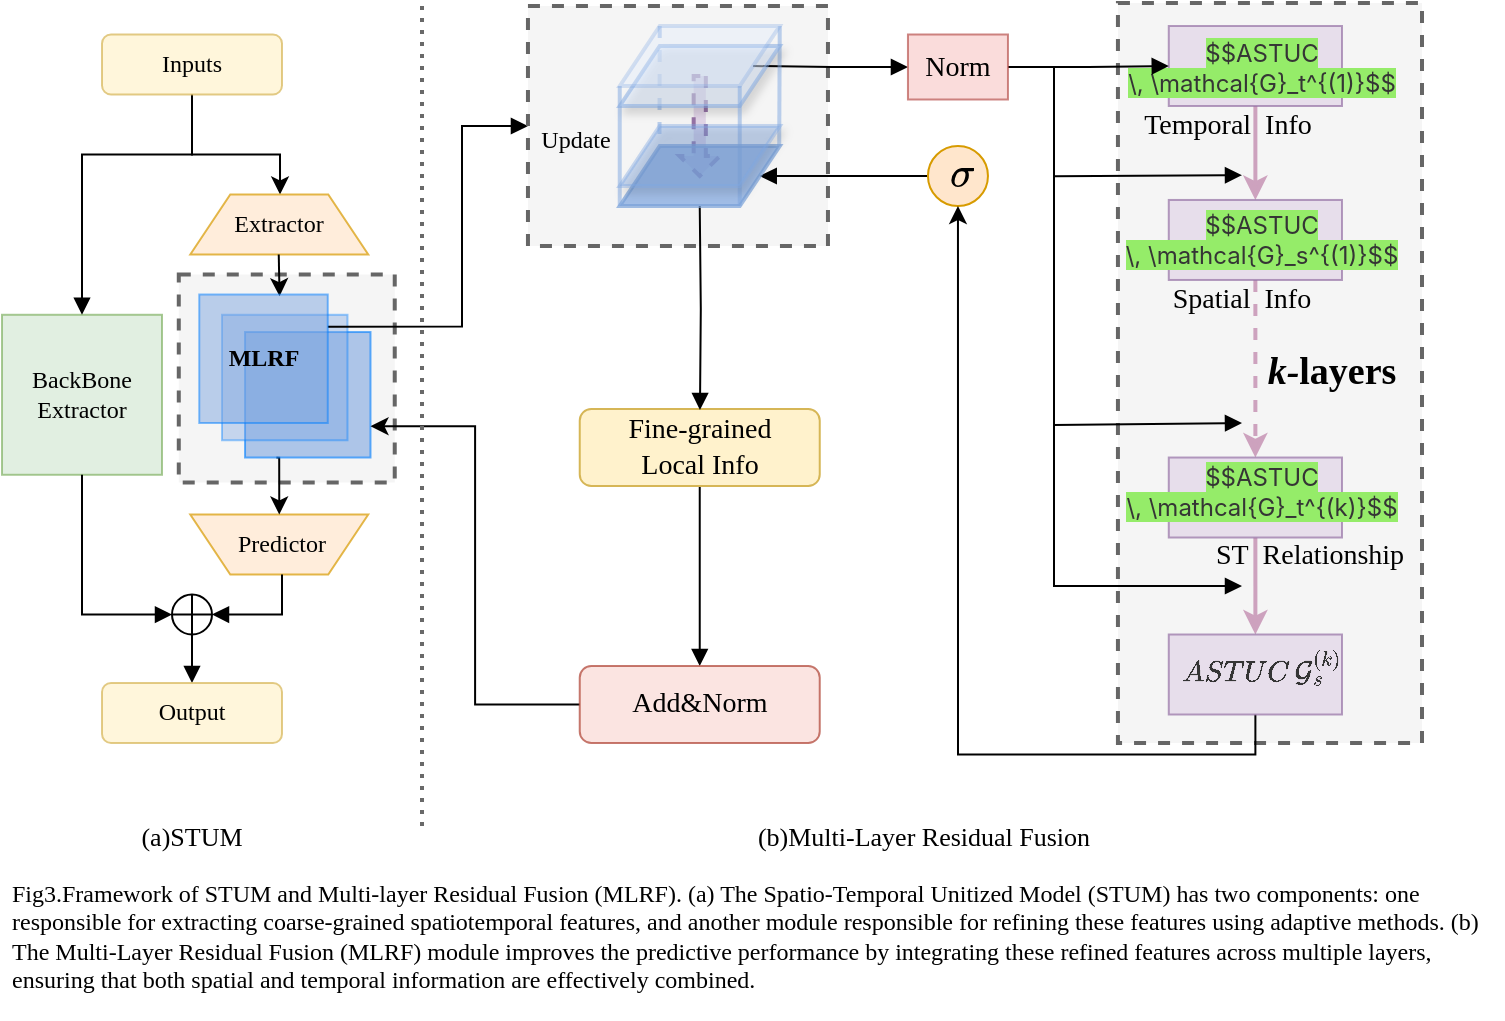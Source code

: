 <mxfile version="24.7.17">
  <diagram name="第 1 页" id="5oC_u--elwQRbg6stWUG">
    <mxGraphModel dx="733" dy="502" grid="1" gridSize="10" guides="1" tooltips="1" connect="1" arrows="1" fold="1" page="1" pageScale="1" pageWidth="827" pageHeight="1169" math="1" shadow="0">
      <root>
        <mxCell id="0" />
        <mxCell id="1" parent="0" />
        <mxCell id="oQPVEWLI9KSgpzc_tTf6-1" value="&lt;div&gt;&lt;font face=&quot;Times New Roman&quot;&gt;BackBone&lt;/font&gt;&lt;/div&gt;&lt;div&gt;&lt;font face=&quot;Times New Roman&quot;&gt;Extractor&lt;/font&gt;&lt;/div&gt;" style="whiteSpace=wrap;html=1;aspect=fixed;fillColor=#d5e8d4;strokeColor=#82b366;opacity=70;" vertex="1" parent="1">
          <mxGeometry x="50" y="194.39" width="80" height="80" as="geometry" />
        </mxCell>
        <mxCell id="oQPVEWLI9KSgpzc_tTf6-2" style="edgeStyle=orthogonalEdgeStyle;rounded=0;orthogonalLoop=1;jettySize=auto;html=1;exitX=0.5;exitY=1;exitDx=0;exitDy=0;entryX=0.5;entryY=0;entryDx=0;entryDy=0;endArrow=block;endFill=1;" edge="1" parent="1" target="oQPVEWLI9KSgpzc_tTf6-6">
          <mxGeometry relative="1" as="geometry">
            <mxPoint x="145.0" y="354.25" as="sourcePoint" />
          </mxGeometry>
        </mxCell>
        <mxCell id="oQPVEWLI9KSgpzc_tTf6-3" style="edgeStyle=orthogonalEdgeStyle;rounded=0;orthogonalLoop=1;jettySize=auto;html=1;exitX=0.5;exitY=1;exitDx=0;exitDy=0;endArrow=block;endFill=1;" edge="1" parent="1" source="oQPVEWLI9KSgpzc_tTf6-5" target="oQPVEWLI9KSgpzc_tTf6-1">
          <mxGeometry relative="1" as="geometry">
            <Array as="points">
              <mxPoint x="145" y="114.25" />
              <mxPoint x="90" y="114.25" />
            </Array>
          </mxGeometry>
        </mxCell>
        <mxCell id="oQPVEWLI9KSgpzc_tTf6-4" style="edgeStyle=orthogonalEdgeStyle;rounded=0;orthogonalLoop=1;jettySize=auto;html=1;" edge="1" parent="1" source="oQPVEWLI9KSgpzc_tTf6-5">
          <mxGeometry relative="1" as="geometry">
            <Array as="points">
              <mxPoint x="145" y="114.25" />
              <mxPoint x="189" y="114.25" />
            </Array>
            <mxPoint x="189.019" y="134.25" as="targetPoint" />
          </mxGeometry>
        </mxCell>
        <mxCell id="oQPVEWLI9KSgpzc_tTf6-5" value="&lt;font face=&quot;Times New Roman&quot;&gt;Inputs&lt;/font&gt;" style="rounded=1;whiteSpace=wrap;html=1;fillColor=#fff2cc;strokeColor=#d6b656;opacity=70;" vertex="1" parent="1">
          <mxGeometry x="100" y="54.25" width="90" height="30" as="geometry" />
        </mxCell>
        <mxCell id="oQPVEWLI9KSgpzc_tTf6-6" value="&lt;font face=&quot;Times New Roman&quot;&gt;Output&lt;/font&gt;" style="rounded=1;whiteSpace=wrap;html=1;fillColor=#fff2cc;strokeColor=#d6b656;opacity=70;" vertex="1" parent="1">
          <mxGeometry x="100" y="378.49" width="90" height="30" as="geometry" />
        </mxCell>
        <mxCell id="oQPVEWLI9KSgpzc_tTf6-7" value="&lt;font face=&quot;Times New Roman&quot;&gt;Extractor&lt;/font&gt;" style="shape=trapezoid;perimeter=trapezoidPerimeter;whiteSpace=wrap;html=1;fixedSize=1;fillColor=#FFE6CC;strokeColor=#D79B00;opacity=70;" vertex="1" parent="1">
          <mxGeometry x="144.13" y="134.25" width="89" height="30" as="geometry" />
        </mxCell>
        <mxCell id="oQPVEWLI9KSgpzc_tTf6-8" value="" style="verticalLabelPosition=bottom;verticalAlign=top;html=1;shape=mxgraph.flowchart.summing_function;" vertex="1" parent="1">
          <mxGeometry x="135" y="334.25" width="20" height="20" as="geometry" />
        </mxCell>
        <mxCell id="oQPVEWLI9KSgpzc_tTf6-9" style="edgeStyle=orthogonalEdgeStyle;rounded=0;orthogonalLoop=1;jettySize=auto;html=1;exitX=0.5;exitY=1;exitDx=0;exitDy=0;entryX=0;entryY=0.5;entryDx=0;entryDy=0;entryPerimeter=0;endArrow=block;endFill=1;" edge="1" parent="1" source="oQPVEWLI9KSgpzc_tTf6-1" target="oQPVEWLI9KSgpzc_tTf6-8">
          <mxGeometry relative="1" as="geometry" />
        </mxCell>
        <mxCell id="oQPVEWLI9KSgpzc_tTf6-10" value="" style="shape=trapezoid;perimeter=trapezoidPerimeter;whiteSpace=wrap;html=1;fixedSize=1;fillColor=#FFE6CC;strokeColor=#D79B00;rotation=-180;opacity=70;" vertex="1" parent="1">
          <mxGeometry x="144.13" y="294.25" width="89" height="30" as="geometry" />
        </mxCell>
        <mxCell id="oQPVEWLI9KSgpzc_tTf6-11" value="Predictor" style="text;strokeColor=none;align=center;fillColor=none;html=1;verticalAlign=middle;whiteSpace=wrap;rounded=0;fontFamily=Times New Roman;" vertex="1" parent="1">
          <mxGeometry x="160" y="294.25" width="60" height="30" as="geometry" />
        </mxCell>
        <mxCell id="oQPVEWLI9KSgpzc_tTf6-12" style="edgeStyle=orthogonalEdgeStyle;rounded=0;orthogonalLoop=1;jettySize=auto;html=1;exitX=0.5;exitY=1;exitDx=0;exitDy=0;entryX=1;entryY=0.5;entryDx=0;entryDy=0;entryPerimeter=0;endArrow=block;endFill=1;" edge="1" parent="1" source="oQPVEWLI9KSgpzc_tTf6-11" target="oQPVEWLI9KSgpzc_tTf6-8">
          <mxGeometry relative="1" as="geometry" />
        </mxCell>
        <mxCell id="oQPVEWLI9KSgpzc_tTf6-13" value="" style="rounded=0;whiteSpace=wrap;html=1;dashed=1;fillColor=#f5f5f5;fontColor=#333333;strokeColor=#666666;strokeWidth=2;" vertex="1" parent="1">
          <mxGeometry x="138.39" y="174.25" width="107.98" height="104.01" as="geometry" />
        </mxCell>
        <mxCell id="oQPVEWLI9KSgpzc_tTf6-14" style="edgeStyle=orthogonalEdgeStyle;rounded=0;orthogonalLoop=1;jettySize=auto;html=1;exitX=0.25;exitY=1;exitDx=0;exitDy=0;entryX=0.5;entryY=0;entryDx=0;entryDy=0;" edge="1" parent="1">
          <mxGeometry relative="1" as="geometry">
            <mxPoint x="188.63" y="294.25" as="targetPoint" />
            <mxPoint x="187.195" y="265.76" as="sourcePoint" />
          </mxGeometry>
        </mxCell>
        <mxCell id="oQPVEWLI9KSgpzc_tTf6-15" style="edgeStyle=orthogonalEdgeStyle;rounded=0;orthogonalLoop=1;jettySize=auto;html=1;exitX=0.5;exitY=1;exitDx=0;exitDy=0;entryX=0.625;entryY=0.013;entryDx=0;entryDy=0;entryPerimeter=0;" edge="1" parent="1">
          <mxGeometry relative="1" as="geometry">
            <mxPoint x="188.37" y="164.25" as="sourcePoint" />
            <mxPoint x="188.786" y="185.085" as="targetPoint" />
          </mxGeometry>
        </mxCell>
        <mxCell id="oQPVEWLI9KSgpzc_tTf6-16" value="" style="whiteSpace=wrap;html=1;aspect=fixed;fillColor=#7EA6E0;strokeColor=#007FFF;opacity=60;" vertex="1" parent="1">
          <mxGeometry x="171.51" y="203.02" width="62.74" height="62.74" as="geometry" />
        </mxCell>
        <mxCell id="oQPVEWLI9KSgpzc_tTf6-17" value="" style="whiteSpace=wrap;html=1;aspect=fixed;fillColor=#7EA6E0;strokeColor=#007FFF;opacity=40;" vertex="1" parent="1">
          <mxGeometry x="160" y="194.39" width="62.74" height="62.74" as="geometry" />
        </mxCell>
        <mxCell id="oQPVEWLI9KSgpzc_tTf6-18" style="edgeStyle=orthogonalEdgeStyle;rounded=0;orthogonalLoop=1;jettySize=auto;html=1;exitX=1;exitY=0.25;exitDx=0;exitDy=0;entryX=0;entryY=0.5;entryDx=0;entryDy=0;fillColor=#ffff88;strokeColor=#000000;strokeWidth=1;endArrow=block;endFill=1;" edge="1" parent="1" source="oQPVEWLI9KSgpzc_tTf6-19" target="oQPVEWLI9KSgpzc_tTf6-24">
          <mxGeometry relative="1" as="geometry">
            <Array as="points">
              <mxPoint x="280" y="200" />
              <mxPoint x="280" y="100" />
            </Array>
          </mxGeometry>
        </mxCell>
        <mxCell id="oQPVEWLI9KSgpzc_tTf6-19" value="&lt;font face=&quot;Times New Roman&quot;&gt;&lt;b&gt;MLRF&lt;/b&gt;&lt;/font&gt;" style="whiteSpace=wrap;html=1;aspect=fixed;fillColor=#7EA6E0;strokeColor=#007FFF;opacity=50;" vertex="1" parent="1">
          <mxGeometry x="148.63" y="184.25" width="64.25" height="64.25" as="geometry" />
        </mxCell>
        <mxCell id="oQPVEWLI9KSgpzc_tTf6-20" style="edgeStyle=orthogonalEdgeStyle;rounded=0;orthogonalLoop=1;jettySize=auto;html=1;exitX=0.5;exitY=1;exitDx=0;exitDy=0;endArrow=block;endFill=1;" edge="1" parent="1" source="oQPVEWLI9KSgpzc_tTf6-21" target="oQPVEWLI9KSgpzc_tTf6-23">
          <mxGeometry relative="1" as="geometry" />
        </mxCell>
        <mxCell id="oQPVEWLI9KSgpzc_tTf6-21" value="&lt;font face=&quot;Times New Roman&quot; style=&quot;font-size: 14px;&quot;&gt;Fine-grained&lt;/font&gt;&lt;div style=&quot;font-size: 14px;&quot;&gt;&lt;font face=&quot;Times New Roman&quot; style=&quot;font-size: 14px;&quot;&gt;Local Info&lt;/font&gt;&lt;/div&gt;" style="rounded=1;whiteSpace=wrap;html=1;fillColor=#fff2cc;strokeColor=#d6b656;" vertex="1" parent="1">
          <mxGeometry x="338.87" y="241.51" width="120" height="38.49" as="geometry" />
        </mxCell>
        <mxCell id="oQPVEWLI9KSgpzc_tTf6-22" style="edgeStyle=orthogonalEdgeStyle;rounded=0;orthogonalLoop=1;jettySize=auto;html=1;entryX=1;entryY=0.75;entryDx=0;entryDy=0;" edge="1" parent="1" source="oQPVEWLI9KSgpzc_tTf6-23" target="oQPVEWLI9KSgpzc_tTf6-16">
          <mxGeometry relative="1" as="geometry" />
        </mxCell>
        <mxCell id="oQPVEWLI9KSgpzc_tTf6-23" value="&lt;font face=&quot;Times New Roman&quot;&gt;&lt;span style=&quot;font-size: 14px;&quot;&gt;Add&amp;amp;Norm&lt;/span&gt;&lt;/font&gt;" style="rounded=1;whiteSpace=wrap;html=1;fillColor=#fad9d5;strokeColor=#ae4132;opacity=70;" vertex="1" parent="1">
          <mxGeometry x="338.87" y="370" width="120" height="38.49" as="geometry" />
        </mxCell>
        <mxCell id="oQPVEWLI9KSgpzc_tTf6-24" value="" style="rounded=0;whiteSpace=wrap;html=1;dashed=1;fillColor=#F5F5F5;fontColor=#333333;strokeColor=#666666;strokeWidth=2;" vertex="1" parent="1">
          <mxGeometry x="312.98" y="40" width="150" height="120" as="geometry" />
        </mxCell>
        <mxCell id="oQPVEWLI9KSgpzc_tTf6-25" style="edgeStyle=orthogonalEdgeStyle;rounded=0;orthogonalLoop=1;jettySize=auto;html=1;entryX=0.5;entryY=0;entryDx=0;entryDy=0;endArrow=block;endFill=1;" edge="1" parent="1">
          <mxGeometry relative="1" as="geometry">
            <mxPoint x="398.87" y="140" as="sourcePoint" />
            <mxPoint x="398.98" y="242" as="targetPoint" />
          </mxGeometry>
        </mxCell>
        <mxCell id="oQPVEWLI9KSgpzc_tTf6-26" style="edgeStyle=orthogonalEdgeStyle;rounded=0;orthogonalLoop=1;jettySize=auto;html=1;exitX=1;exitY=0.75;exitDx=0;exitDy=0;entryX=0;entryY=0.5;entryDx=0;entryDy=0;strokeColor=#000000;endArrow=block;endFill=1;" edge="1" parent="1">
          <mxGeometry relative="1" as="geometry">
            <mxPoint x="425.537" y="70" as="sourcePoint" />
            <mxPoint x="502.98" y="70.5" as="targetPoint" />
          </mxGeometry>
        </mxCell>
        <mxCell id="oQPVEWLI9KSgpzc_tTf6-27" style="edgeStyle=orthogonalEdgeStyle;rounded=0;orthogonalLoop=1;jettySize=auto;html=1;exitX=0;exitY=0.5;exitDx=0;exitDy=0;endArrow=block;endFill=1;" edge="1" parent="1">
          <mxGeometry relative="1" as="geometry">
            <mxPoint x="428.87" y="125" as="targetPoint" />
            <mxPoint x="512.98" y="125" as="sourcePoint" />
          </mxGeometry>
        </mxCell>
        <mxCell id="oQPVEWLI9KSgpzc_tTf6-28" value="" style="shape=singleArrow;direction=south;whiteSpace=wrap;html=1;fillColor=#E1D5E7;strokeColor=#9673A6;dashed=1;strokeWidth=2;gradientColor=none;" vertex="1" parent="1">
          <mxGeometry x="388.74" y="75" width="20.27" height="50" as="geometry" />
        </mxCell>
        <mxCell id="oQPVEWLI9KSgpzc_tTf6-29" value="" style="shape=parallelogram;perimeter=parallelogramPerimeter;whiteSpace=wrap;html=1;fixedSize=1;fillColor=#7EA6E0;shadow=0;strokeColor=#7AA1D9;opacity=70;strokeWidth=2;" vertex="1" parent="1">
          <mxGeometry x="358.87" y="110" width="80" height="30" as="geometry" />
        </mxCell>
        <mxCell id="oQPVEWLI9KSgpzc_tTf6-30" style="rounded=0;orthogonalLoop=1;jettySize=auto;html=1;exitX=0;exitY=1;exitDx=0;exitDy=0;entryX=0;entryY=1;entryDx=0;entryDy=0;endArrow=none;endFill=0;strokeColor=#7EA6E0;strokeWidth=2;opacity=50;" edge="1" parent="1" source="oQPVEWLI9KSgpzc_tTf6-34">
          <mxGeometry relative="1" as="geometry">
            <mxPoint x="358.87" y="70" as="sourcePoint" />
            <mxPoint x="358.87" y="140" as="targetPoint" />
          </mxGeometry>
        </mxCell>
        <mxCell id="oQPVEWLI9KSgpzc_tTf6-31" style="rounded=0;orthogonalLoop=1;jettySize=auto;html=1;exitX=0.25;exitY=0;exitDx=0;exitDy=0;entryX=0;entryY=1;entryDx=0;entryDy=0;endArrow=none;endFill=0;strokeColor=#7EA6E0;dashed=1;strokeWidth=2;opacity=50;" edge="1" parent="1" source="oQPVEWLI9KSgpzc_tTf6-34">
          <mxGeometry relative="1" as="geometry">
            <mxPoint x="378.73" y="40" as="sourcePoint" />
            <mxPoint x="378.73" y="110" as="targetPoint" />
          </mxGeometry>
        </mxCell>
        <mxCell id="oQPVEWLI9KSgpzc_tTf6-32" style="rounded=0;orthogonalLoop=1;jettySize=auto;html=1;exitX=1;exitY=0;exitDx=0;exitDy=0;entryX=0;entryY=1;entryDx=0;entryDy=0;endArrow=none;endFill=0;strokeColor=#7EA6E0;strokeWidth=2;opacity=50;" edge="1" parent="1" source="oQPVEWLI9KSgpzc_tTf6-34">
          <mxGeometry relative="1" as="geometry">
            <mxPoint x="438.61" y="40" as="sourcePoint" />
            <mxPoint x="438.61" y="110" as="targetPoint" />
          </mxGeometry>
        </mxCell>
        <mxCell id="oQPVEWLI9KSgpzc_tTf6-33" value="" style="shape=parallelogram;perimeter=parallelogramPerimeter;whiteSpace=wrap;html=1;fixedSize=1;shadow=1;gradientColor=none;fillColor=#DAE8FC;opacity=50;strokeColor=#7EA6E0;strokeWidth=2;" vertex="1" parent="1">
          <mxGeometry x="358.87" y="60" width="80" height="30" as="geometry" />
        </mxCell>
        <mxCell id="oQPVEWLI9KSgpzc_tTf6-34" value="" style="shape=parallelogram;perimeter=parallelogramPerimeter;whiteSpace=wrap;html=1;fixedSize=1;shadow=0;gradientColor=none;fillColor=#DAE8FC;opacity=30;strokeColor=#7EA6E0;strokeWidth=2;" vertex="1" parent="1">
          <mxGeometry x="358.87" y="50" width="80" height="30" as="geometry" />
        </mxCell>
        <mxCell id="oQPVEWLI9KSgpzc_tTf6-35" style="rounded=0;orthogonalLoop=1;jettySize=auto;html=1;entryX=0.75;entryY=1;entryDx=0;entryDy=0;endArrow=none;endFill=0;strokeColor=#7EA6E0;strokeWidth=2;opacity=50;" edge="1" parent="1">
          <mxGeometry relative="1" as="geometry">
            <mxPoint x="418.87" y="80" as="sourcePoint" />
            <mxPoint x="418.87" y="140" as="targetPoint" />
          </mxGeometry>
        </mxCell>
        <mxCell id="oQPVEWLI9KSgpzc_tTf6-36" value="" style="shape=parallelogram;perimeter=parallelogramPerimeter;whiteSpace=wrap;html=1;fixedSize=1;shadow=1;gradientColor=none;fillColor=#7EA6E0;opacity=40;strokeColor=#7EA6E0;strokeWidth=2;" vertex="1" parent="1">
          <mxGeometry x="358.87" y="100" width="80" height="30" as="geometry" />
        </mxCell>
        <mxCell id="oQPVEWLI9KSgpzc_tTf6-37" value="&lt;font face=&quot;Times New Roman&quot;&gt;Update&lt;/font&gt;" style="text;strokeColor=none;align=center;fillColor=none;html=1;verticalAlign=middle;whiteSpace=wrap;rounded=0;" vertex="1" parent="1">
          <mxGeometry x="320.48" y="84.25" width="34.11" height="45" as="geometry" />
        </mxCell>
        <mxCell id="oQPVEWLI9KSgpzc_tTf6-38" value="" style="endArrow=none;dashed=1;html=1;rounded=0;strokeWidth=2;strokeColor=#696969;dashPattern=1 2;" edge="1" parent="1">
          <mxGeometry width="50" height="50" relative="1" as="geometry">
            <mxPoint x="260" y="450" as="sourcePoint" />
            <mxPoint x="260" y="40" as="targetPoint" />
          </mxGeometry>
        </mxCell>
        <mxCell id="oQPVEWLI9KSgpzc_tTf6-39" value="&lt;font style=&quot;font-size: 13px;&quot; face=&quot;Times New Roman&quot;&gt;(a)STUM&lt;/font&gt;" style="text;strokeColor=none;align=center;fillColor=none;html=1;verticalAlign=middle;whiteSpace=wrap;rounded=0;" vertex="1" parent="1">
          <mxGeometry x="115" y="440" width="60" height="30" as="geometry" />
        </mxCell>
        <mxCell id="oQPVEWLI9KSgpzc_tTf6-40" value="&lt;font style=&quot;font-size: 13px;&quot; face=&quot;Times New Roman&quot;&gt;(b)Multi-Layer Residual Fusion&lt;/font&gt;" style="text;strokeColor=none;align=center;fillColor=none;html=1;verticalAlign=middle;whiteSpace=wrap;rounded=0;" vertex="1" parent="1">
          <mxGeometry x="414" y="440" width="193.97" height="30" as="geometry" />
        </mxCell>
        <mxCell id="oQPVEWLI9KSgpzc_tTf6-41" value="&lt;p&gt;&lt;font face=&quot;Times New Roman&quot;&gt;Fig3.Framework of STUM and Multi-layer Residual Fusion (MLRF).&amp;nbsp;&lt;span style=&quot;background-color: initial;&quot;&gt;(a) The Spatio-Temporal Unitized Model (STUM) has two components: one responsible for extracting coarse-grained spatiotemporal features, and another module responsible for refining these features using adaptive methods.&amp;nbsp;&lt;/span&gt;&lt;span style=&quot;background-color: initial;&quot;&gt;(b) The Multi-Layer Residual Fusion (MLRF) module improves the predictive performance by integrating these refined features across multiple layers, ensuring that both spatial and temporal information are effectively combined.&lt;/span&gt;&lt;/font&gt;&lt;/p&gt;" style="text;strokeColor=none;align=left;fillColor=none;html=1;verticalAlign=middle;whiteSpace=wrap;rounded=0;" vertex="1" parent="1">
          <mxGeometry x="53.37" y="490" width="746.63" height="30" as="geometry" />
        </mxCell>
        <mxCell id="oQPVEWLI9KSgpzc_tTf6-42" value="" style="rounded=0;whiteSpace=wrap;html=1;dashed=1;fillColor=#F5F5F5;strokeColor=#666666;strokeWidth=2;" vertex="1" parent="1">
          <mxGeometry x="607.97" y="38.49" width="152.03" height="370" as="geometry" />
        </mxCell>
        <mxCell id="oQPVEWLI9KSgpzc_tTf6-43" style="edgeStyle=orthogonalEdgeStyle;rounded=0;orthogonalLoop=1;jettySize=auto;html=1;exitX=0.5;exitY=1;exitDx=0;exitDy=0;entryX=0.5;entryY=0;entryDx=0;entryDy=0;strokeColor=#CDA2BE;strokeWidth=2;" edge="1" parent="1" source="oQPVEWLI9KSgpzc_tTf6-44" target="oQPVEWLI9KSgpzc_tTf6-47">
          <mxGeometry relative="1" as="geometry" />
        </mxCell>
        <mxCell id="oQPVEWLI9KSgpzc_tTf6-44" value="" style="rounded=0;whiteSpace=wrap;html=1;fillColor=#e1d5e7;strokeColor=#9673a6;opacity=70;" vertex="1" parent="1">
          <mxGeometry x="633.39" y="50" width="86.61" height="40" as="geometry" />
        </mxCell>
        <mxCell id="oQPVEWLI9KSgpzc_tTf6-45" value="&lt;font style=&quot;font-size: 12px;&quot;&gt;&lt;br style=&quot;&quot;&gt;&lt;span style=&quot;color: rgb(53, 53, 53); font-family: mp-quote, -apple-system-font, BlinkMacSystemFont, &amp;quot;Helvetica Neue&amp;quot;, &amp;quot;PingFang SC&amp;quot;, &amp;quot;Hiragino Sans GB&amp;quot;, &amp;quot;Microsoft YaHei UI&amp;quot;, &amp;quot;Microsoft YaHei&amp;quot;, Arial, sans-serif; text-align: left; background-color: rgb(149, 236, 105);&quot;&gt;$$ASTUC \,&amp;nbsp;&lt;/span&gt;&lt;span style=&quot;color: rgb(53, 53, 53); font-family: mp-quote, -apple-system-font, BlinkMacSystemFont, &amp;quot;Helvetica Neue&amp;quot;, &amp;quot;PingFang SC&amp;quot;, &amp;quot;Hiragino Sans GB&amp;quot;, &amp;quot;Microsoft YaHei UI&amp;quot;, &amp;quot;Microsoft YaHei&amp;quot;, Arial, sans-serif; text-align: left; background-color: rgb(149, 236, 105);&quot;&gt;\mathcal{G}&lt;/span&gt;&lt;span style=&quot;color: rgb(53, 53, 53); font-family: mp-quote, -apple-system-font, BlinkMacSystemFont, &amp;quot;Helvetica Neue&amp;quot;, &amp;quot;PingFang SC&amp;quot;, &amp;quot;Hiragino Sans GB&amp;quot;, &amp;quot;Microsoft YaHei UI&amp;quot;, &amp;quot;Microsoft YaHei&amp;quot;, Arial, sans-serif; text-align: left; background-color: rgb(149, 236, 105);&quot;&gt;_t^{(1)}$$&lt;/span&gt;&lt;/font&gt;" style="text;strokeColor=none;align=center;fillColor=none;html=1;verticalAlign=middle;whiteSpace=wrap;rounded=0;fontSize=11;" vertex="1" parent="1">
          <mxGeometry x="650" y="54.25" width="60" height="20" as="geometry" />
        </mxCell>
        <mxCell id="oQPVEWLI9KSgpzc_tTf6-46" style="edgeStyle=orthogonalEdgeStyle;rounded=0;orthogonalLoop=1;jettySize=auto;html=1;dashed=1;fillColor=#e1d5e7;strokeColor=#CDA2BE;strokeWidth=2;" edge="1" parent="1" source="oQPVEWLI9KSgpzc_tTf6-47" target="oQPVEWLI9KSgpzc_tTf6-51">
          <mxGeometry relative="1" as="geometry" />
        </mxCell>
        <mxCell id="oQPVEWLI9KSgpzc_tTf6-47" value="" style="rounded=0;whiteSpace=wrap;html=1;fillColor=#E1D5E7;strokeColor=#9673a6;opacity=70;" vertex="1" parent="1">
          <mxGeometry x="633.39" y="136.98" width="86.61" height="40" as="geometry" />
        </mxCell>
        <mxCell id="oQPVEWLI9KSgpzc_tTf6-48" value="&lt;font style=&quot;font-size: 12px;&quot;&gt;&lt;br style=&quot;&quot;&gt;&lt;span style=&quot;color: rgb(53, 53, 53); font-family: mp-quote, -apple-system-font, BlinkMacSystemFont, &amp;quot;Helvetica Neue&amp;quot;, &amp;quot;PingFang SC&amp;quot;, &amp;quot;Hiragino Sans GB&amp;quot;, &amp;quot;Microsoft YaHei UI&amp;quot;, &amp;quot;Microsoft YaHei&amp;quot;, Arial, sans-serif; text-align: left; background-color: rgb(149, 236, 105);&quot;&gt;$$ASTUC \,&amp;nbsp;&lt;/span&gt;&lt;span style=&quot;color: rgb(53, 53, 53); font-family: mp-quote, -apple-system-font, BlinkMacSystemFont, &amp;quot;Helvetica Neue&amp;quot;, &amp;quot;PingFang SC&amp;quot;, &amp;quot;Hiragino Sans GB&amp;quot;, &amp;quot;Microsoft YaHei UI&amp;quot;, &amp;quot;Microsoft YaHei&amp;quot;, Arial, sans-serif; text-align: left; background-color: rgb(149, 236, 105);&quot;&gt;\mathcal{G}&lt;/span&gt;&lt;span style=&quot;color: rgb(53, 53, 53); font-family: mp-quote, -apple-system-font, BlinkMacSystemFont, &amp;quot;Helvetica Neue&amp;quot;, &amp;quot;PingFang SC&amp;quot;, &amp;quot;Hiragino Sans GB&amp;quot;, &amp;quot;Microsoft YaHei UI&amp;quot;, &amp;quot;Microsoft YaHei&amp;quot;, Arial, sans-serif; text-align: left; background-color: rgb(149, 236, 105);&quot;&gt;_s^{(1)}$$&lt;/span&gt;&lt;/font&gt;" style="text;strokeColor=none;align=center;fillColor=none;html=1;verticalAlign=middle;whiteSpace=wrap;rounded=0;fontSize=11;" vertex="1" parent="1">
          <mxGeometry x="650" y="140" width="60" height="20" as="geometry" />
        </mxCell>
        <mxCell id="oQPVEWLI9KSgpzc_tTf6-50" style="edgeStyle=orthogonalEdgeStyle;rounded=0;orthogonalLoop=1;jettySize=auto;html=1;exitX=0.5;exitY=1;exitDx=0;exitDy=0;entryX=0.5;entryY=0;entryDx=0;entryDy=0;strokeColor=#CDA2BE;strokeWidth=2;" edge="1" parent="1" source="oQPVEWLI9KSgpzc_tTf6-51">
          <mxGeometry relative="1" as="geometry">
            <mxPoint x="676.695" y="354.25" as="targetPoint" />
          </mxGeometry>
        </mxCell>
        <mxCell id="oQPVEWLI9KSgpzc_tTf6-51" value="" style="rounded=0;whiteSpace=wrap;html=1;fillColor=#e1d5e7;strokeColor=#9673a6;opacity=70;" vertex="1" parent="1">
          <mxGeometry x="633.39" y="265.76" width="86.61" height="40" as="geometry" />
        </mxCell>
        <mxCell id="oQPVEWLI9KSgpzc_tTf6-52" value="&lt;font style=&quot;font-size: 12px;&quot;&gt;&lt;br style=&quot;&quot;&gt;&lt;span style=&quot;color: rgb(53, 53, 53); font-family: mp-quote, -apple-system-font, BlinkMacSystemFont, &amp;quot;Helvetica Neue&amp;quot;, &amp;quot;PingFang SC&amp;quot;, &amp;quot;Hiragino Sans GB&amp;quot;, &amp;quot;Microsoft YaHei UI&amp;quot;, &amp;quot;Microsoft YaHei&amp;quot;, Arial, sans-serif; text-align: left; background-color: rgb(149, 236, 105);&quot;&gt;$$ASTUC \,&amp;nbsp;&lt;/span&gt;&lt;span style=&quot;color: rgb(53, 53, 53); font-family: mp-quote, -apple-system-font, BlinkMacSystemFont, &amp;quot;Helvetica Neue&amp;quot;, &amp;quot;PingFang SC&amp;quot;, &amp;quot;Hiragino Sans GB&amp;quot;, &amp;quot;Microsoft YaHei UI&amp;quot;, &amp;quot;Microsoft YaHei&amp;quot;, Arial, sans-serif; text-align: left; background-color: rgb(149, 236, 105);&quot;&gt;\mathcal{G}&lt;/span&gt;&lt;/font&gt;&lt;span style=&quot;background-color: rgb(149, 236, 105); color: rgb(53, 53, 53); font-family: mp-quote, -apple-system-font, BlinkMacSystemFont, &amp;quot;Helvetica Neue&amp;quot;, &amp;quot;PingFang SC&amp;quot;, &amp;quot;Hiragino Sans GB&amp;quot;, &amp;quot;Microsoft YaHei UI&amp;quot;, &amp;quot;Microsoft YaHei&amp;quot;, Arial, sans-serif; text-align: left; font-size: 12px;&quot;&gt;_t^{(k)}$$&lt;/span&gt;" style="text;strokeColor=none;align=center;fillColor=none;html=1;verticalAlign=middle;whiteSpace=wrap;rounded=0;fontSize=11;" vertex="1" parent="1">
          <mxGeometry x="650" y="265.76" width="60" height="20" as="geometry" />
        </mxCell>
        <mxCell id="oQPVEWLI9KSgpzc_tTf6-53" value="" style="endArrow=block;html=1;rounded=0;edgeStyle=orthogonalEdgeStyle;endFill=1;exitX=1;exitY=0.5;exitDx=0;exitDy=0;" edge="1" parent="1" source="oQPVEWLI9KSgpzc_tTf6-59">
          <mxGeometry width="50" height="50" relative="1" as="geometry">
            <mxPoint x="575.69" y="70" as="sourcePoint" />
            <mxPoint x="670" y="330" as="targetPoint" />
            <Array as="points">
              <mxPoint x="576" y="71" />
              <mxPoint x="576" y="330" />
            </Array>
          </mxGeometry>
        </mxCell>
        <mxCell id="oQPVEWLI9KSgpzc_tTf6-54" value="" style="endArrow=block;html=1;rounded=0;endFill=1;" edge="1" parent="1">
          <mxGeometry width="50" height="50" relative="1" as="geometry">
            <mxPoint x="575.69" y="125.08" as="sourcePoint" />
            <mxPoint x="670" y="124.58" as="targetPoint" />
          </mxGeometry>
        </mxCell>
        <mxCell id="oQPVEWLI9KSgpzc_tTf6-55" value="&lt;font style=&quot;font-size: 14px;&quot; face=&quot;Times New Roman&quot;&gt;ST&amp;nbsp;&amp;nbsp;&lt;/font&gt;&lt;span style=&quot;background-color: initial; font-family: &amp;quot;Times New Roman&amp;quot;; font-size: 14px;&quot;&gt;Relationship&lt;/span&gt;" style="text;strokeColor=none;align=center;fillColor=none;html=1;verticalAlign=middle;whiteSpace=wrap;rounded=0;" vertex="1" parent="1">
          <mxGeometry x="654" y="295.25" width="100" height="40" as="geometry" />
        </mxCell>
        <mxCell id="oQPVEWLI9KSgpzc_tTf6-56" value="" style="endArrow=block;html=1;rounded=0;endFill=1;" edge="1" parent="1">
          <mxGeometry width="50" height="50" relative="1" as="geometry">
            <mxPoint x="575.69" y="249.51" as="sourcePoint" />
            <mxPoint x="670" y="248.5" as="targetPoint" />
          </mxGeometry>
        </mxCell>
        <mxCell id="oQPVEWLI9KSgpzc_tTf6-57" value="&lt;font style=&quot;font-size: 19px;&quot; face=&quot;Times New Roman&quot;&gt;&lt;b&gt;&lt;i&gt;k-&lt;/i&gt;layers&lt;/b&gt;&lt;/font&gt;" style="text;strokeColor=none;align=center;fillColor=none;html=1;verticalAlign=middle;whiteSpace=wrap;rounded=0;" vertex="1" parent="1">
          <mxGeometry x="670" y="208.49" width="90" height="30" as="geometry" />
        </mxCell>
        <mxCell id="oQPVEWLI9KSgpzc_tTf6-58" style="edgeStyle=orthogonalEdgeStyle;rounded=0;orthogonalLoop=1;jettySize=auto;html=1;exitX=1;exitY=0.5;exitDx=0;exitDy=0;entryX=0;entryY=0.5;entryDx=0;entryDy=0;endArrow=block;endFill=1;" edge="1" parent="1" source="oQPVEWLI9KSgpzc_tTf6-59" target="oQPVEWLI9KSgpzc_tTf6-44">
          <mxGeometry relative="1" as="geometry" />
        </mxCell>
        <mxCell id="oQPVEWLI9KSgpzc_tTf6-59" value="&lt;font style=&quot;font-size: 14px;&quot; face=&quot;Times New Roman&quot;&gt;Norm&lt;/font&gt;" style="rounded=0;whiteSpace=wrap;html=1;fillColor=#f8cecc;strokeColor=#b85450;opacity=70;" vertex="1" parent="1">
          <mxGeometry x="502.98" y="54.25" width="50" height="32.5" as="geometry" />
        </mxCell>
        <mxCell id="oQPVEWLI9KSgpzc_tTf6-60" value="" style="ellipse;whiteSpace=wrap;html=1;aspect=fixed;fillColor=#ffe6cc;strokeColor=#d79b00;" vertex="1" parent="1">
          <mxGeometry x="512.98" y="110" width="30" height="30" as="geometry" />
        </mxCell>
        <mxCell id="oQPVEWLI9KSgpzc_tTf6-61" value="&lt;font style=&quot;font-size: 18px;&quot;&gt;&lt;svg style=&quot;vertical-align: -0.025ex;&quot; xmlns:xlink=&quot;http://www.w3.org/1999/xlink&quot; viewBox=&quot;0 -431 571 442&quot; role=&quot;img&quot; height=&quot;1ex&quot; width=&quot;1.292ex&quot; xmlns=&quot;http://www.w3.org/2000/svg&quot;&gt;&lt;defs&gt;&lt;path d=&quot;M184 -11Q116 -11 74 34T31 147Q31 247 104 333T274 430Q275 431 414 431H552Q553 430 555 429T559 427T562 425T565 422T567 420T569 416T570 412T571 407T572 401Q572 357 507 357Q500 357 490 357T476 358H416L421 348Q439 310 439 263Q439 153 359 71T184 -11ZM361 278Q361 358 276 358Q152 358 115 184Q114 180 114 178Q106 141 106 117Q106 67 131 47T188 26Q242 26 287 73Q316 103 334 153T356 233T361 278Z&quot; id=&quot;MJX-6-TEX-I-1D70E&quot;&gt;&lt;/path&gt;&lt;/defs&gt;&lt;g transform=&quot;scale(1,-1)&quot; stroke-width=&quot;0&quot; fill=&quot;currentColor&quot; stroke=&quot;currentColor&quot;&gt;&lt;g data-mml-node=&quot;math&quot;&gt;&lt;g data-mml-node=&quot;mi&quot;&gt;&lt;use xlink:href=&quot;#MJX-6-TEX-I-1D70E&quot; data-c=&quot;1D70E&quot;&gt;&lt;/use&gt;&lt;/g&gt;&lt;/g&gt;&lt;/g&gt;&lt;/svg&gt;&lt;/font&gt;" style="text;strokeColor=none;align=center;fillColor=none;html=1;verticalAlign=middle;whiteSpace=wrap;rounded=0;" vertex="1" parent="1">
          <mxGeometry x="502.98" y="111.51" width="54.11" height="26.98" as="geometry" />
        </mxCell>
        <mxCell id="oQPVEWLI9KSgpzc_tTf6-62" value="&lt;font style=&quot;font-size: 14px;&quot; face=&quot;Times New Roman&quot;&gt;Spatial&amp;nbsp; Info&lt;/font&gt;" style="text;strokeColor=none;align=center;fillColor=none;html=1;verticalAlign=middle;whiteSpace=wrap;rounded=0;" vertex="1" parent="1">
          <mxGeometry x="620" y="171.02" width="100" height="32" as="geometry" />
        </mxCell>
        <mxCell id="oQPVEWLI9KSgpzc_tTf6-63" style="edgeStyle=orthogonalEdgeStyle;rounded=0;orthogonalLoop=1;jettySize=auto;html=1;exitX=0.5;exitY=1;exitDx=0;exitDy=0;entryX=0.5;entryY=1;entryDx=0;entryDy=0;" edge="1" parent="1" source="oQPVEWLI9KSgpzc_tTf6-64" target="oQPVEWLI9KSgpzc_tTf6-60">
          <mxGeometry relative="1" as="geometry">
            <mxPoint x="530" y="160" as="targetPoint" />
          </mxGeometry>
        </mxCell>
        <mxCell id="oQPVEWLI9KSgpzc_tTf6-64" value="" style="rounded=0;whiteSpace=wrap;html=1;fillColor=#e1d5e7;strokeColor=#9673a6;opacity=70;" vertex="1" parent="1">
          <mxGeometry x="633.39" y="354.25" width="86.61" height="40" as="geometry" />
        </mxCell>
        <mxCell id="oQPVEWLI9KSgpzc_tTf6-65" value="&lt;font style=&quot;font-size: 12px;&quot;&gt;&lt;br style=&quot;&quot;&gt;&lt;span style=&quot;color: rgb(53, 53, 53); font-family: mp-quote, -apple-system-font, BlinkMacSystemFont, &amp;quot;Helvetica Neue&amp;quot;, &amp;quot;PingFang SC&amp;quot;, &amp;quot;Hiragino Sans GB&amp;quot;, &amp;quot;Microsoft YaHei UI&amp;quot;, &amp;quot;Microsoft YaHei&amp;quot;, Arial, sans-serif; text-align: left; background-color: rgb(149, 236, 105);&quot;&gt;$$ASTUC \, \mathcal{G}_s^{(k)}$$&lt;/span&gt;&lt;/font&gt;" style="text;strokeColor=none;align=center;fillColor=none;html=1;verticalAlign=middle;whiteSpace=wrap;rounded=0;fontSize=11;" vertex="1" parent="1">
          <mxGeometry x="650" y="354.25" width="60" height="20" as="geometry" />
        </mxCell>
        <mxCell id="oQPVEWLI9KSgpzc_tTf6-66" value="&lt;font style=&quot;font-size: 14px;&quot; face=&quot;Times New Roman&quot;&gt;Temporal&amp;nbsp; Info&lt;/font&gt;" style="text;strokeColor=none;align=center;fillColor=none;html=1;verticalAlign=middle;whiteSpace=wrap;rounded=0;" vertex="1" parent="1">
          <mxGeometry x="613" y="84.25" width="100" height="32" as="geometry" />
        </mxCell>
      </root>
    </mxGraphModel>
  </diagram>
</mxfile>
